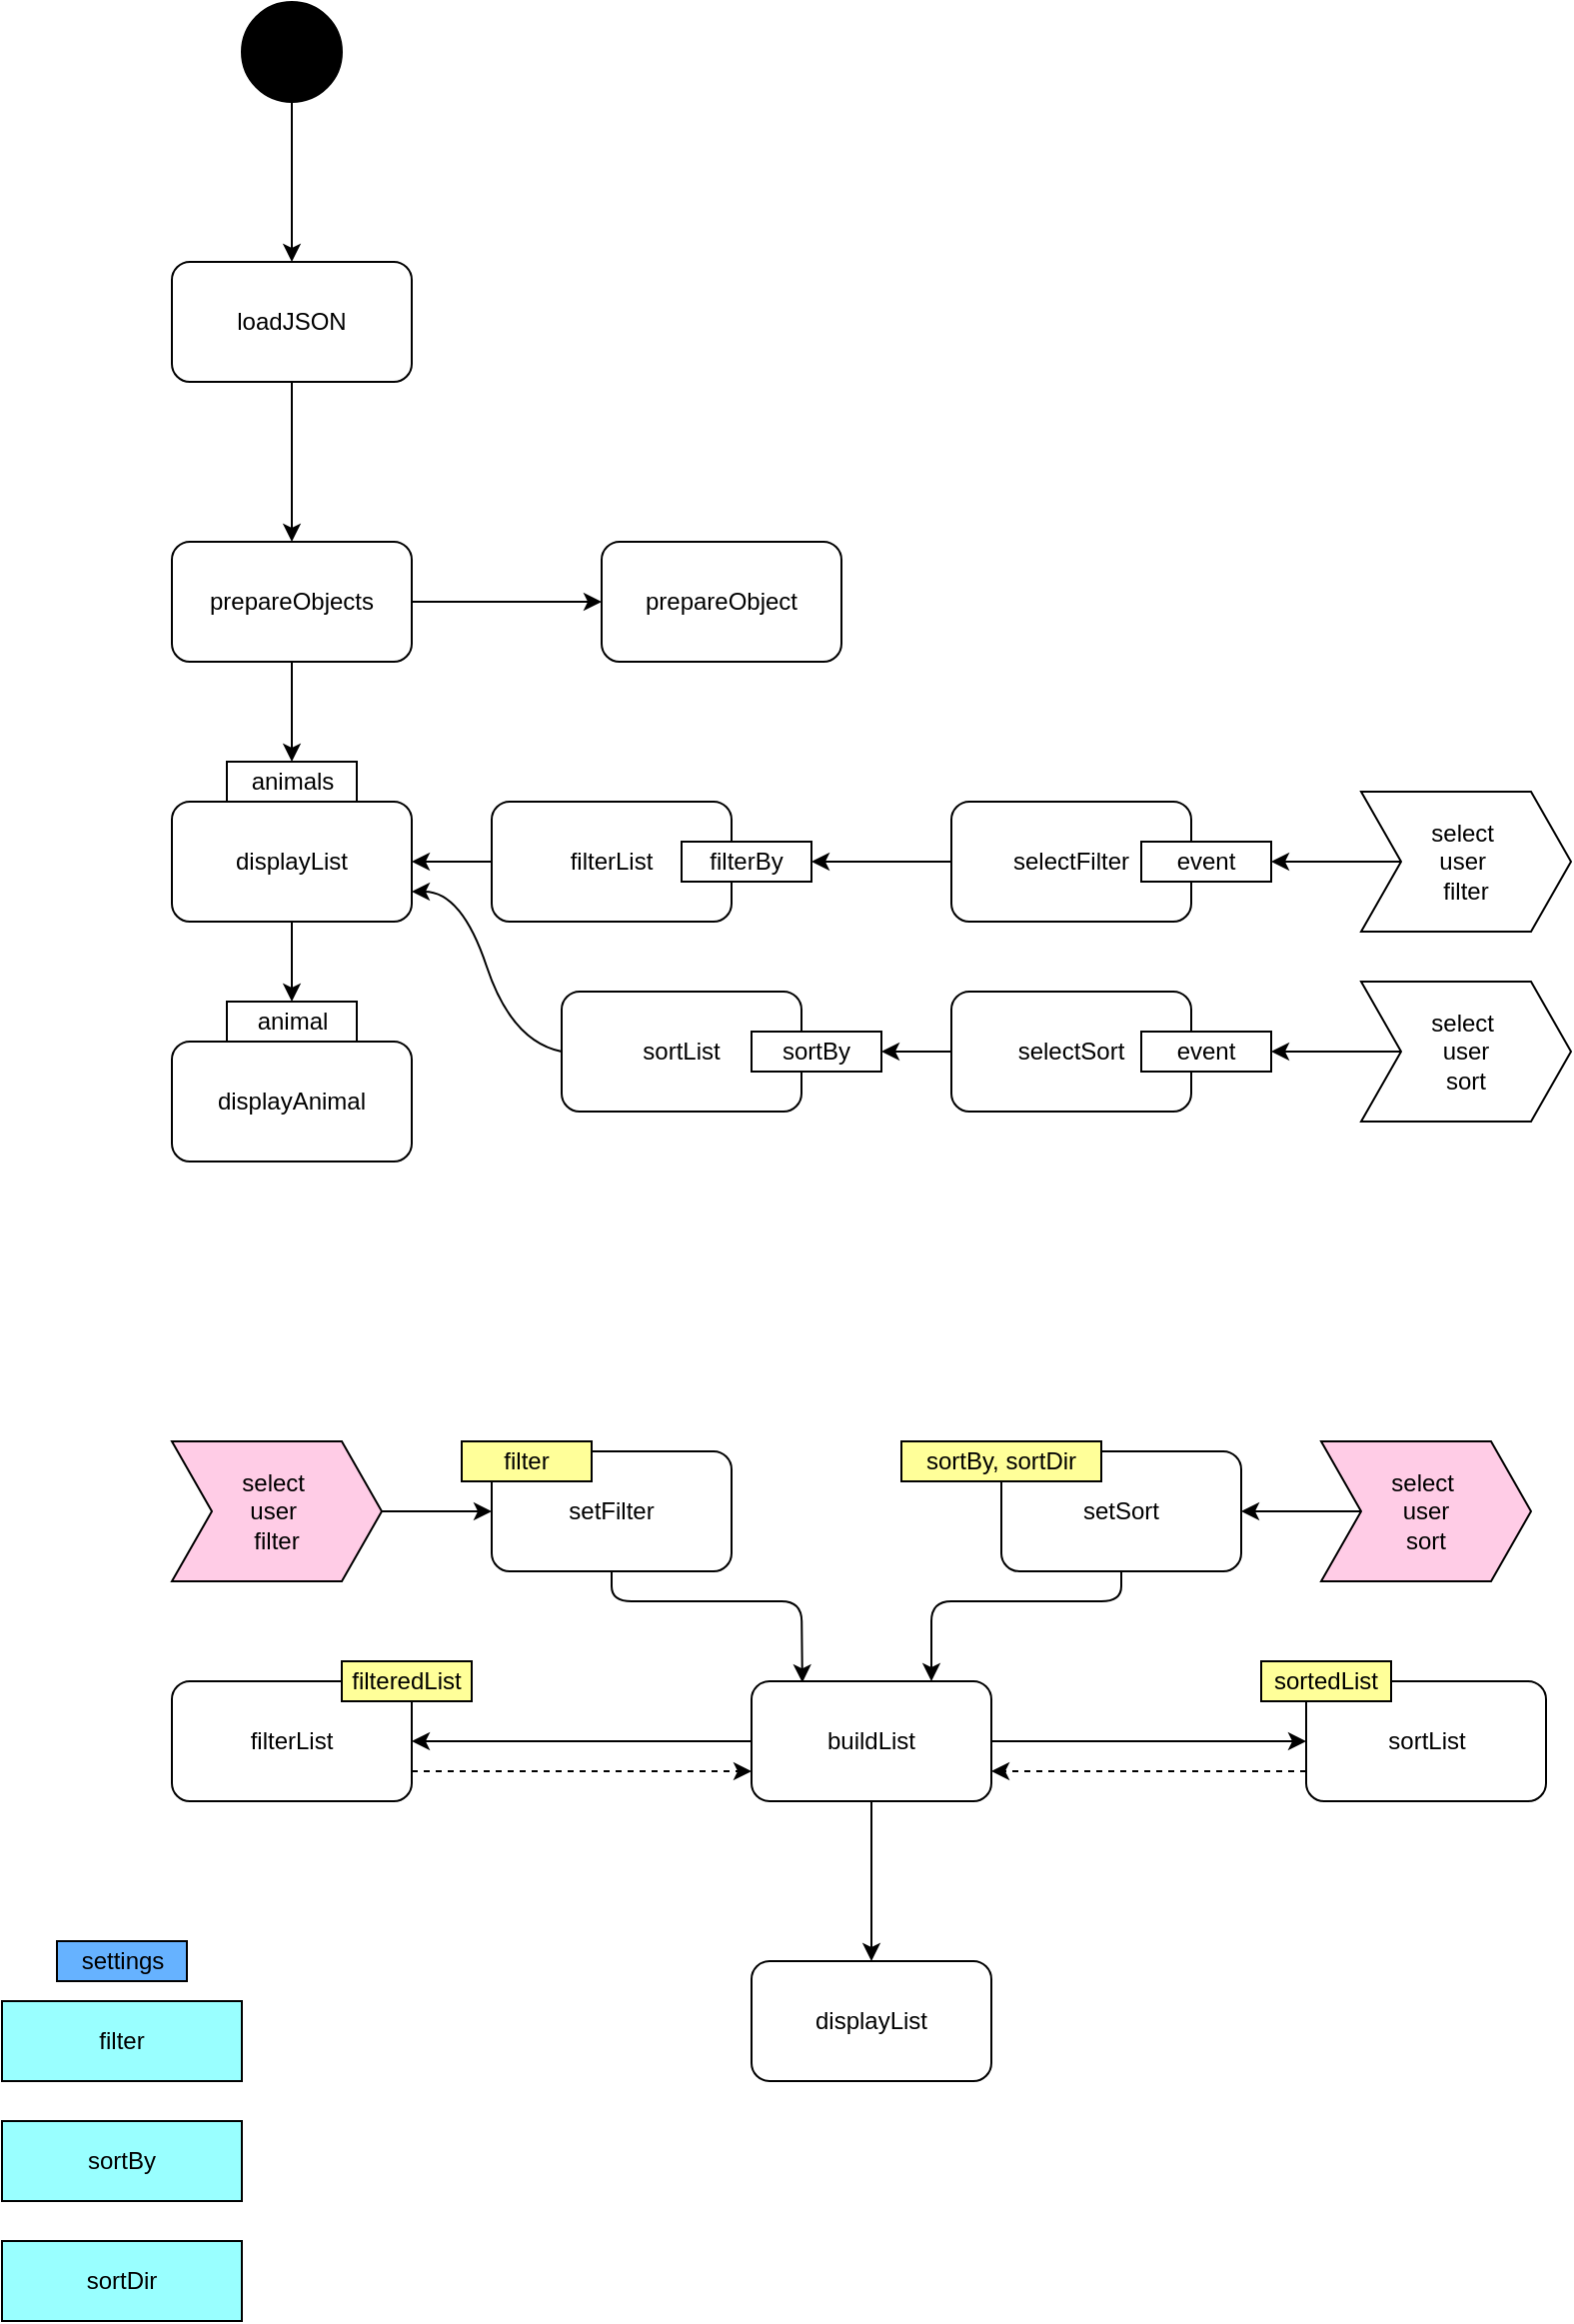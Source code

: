 <mxfile>
    <diagram name="Page-1" id="Lkjmjo3w-PD-YkwlmQaR">
        <mxGraphModel dx="394" dy="753" grid="1" gridSize="10" guides="1" tooltips="1" connect="1" arrows="1" fold="1" page="1" pageScale="1" pageWidth="850" pageHeight="1100" math="0" shadow="0">
            <root>
                <mxCell id="0"/>
                <mxCell id="1" parent="0"/>
                <mxCell id="HUbgPFjz6MRqd8MgpIkb-1" value="" style="ellipse;whiteSpace=wrap;html=1;aspect=fixed;fillColor=#000000;" parent="1" vertex="1">
                    <mxGeometry x="240" y="80" width="50" height="50" as="geometry"/>
                </mxCell>
                <mxCell id="HUbgPFjz6MRqd8MgpIkb-2" value="" style="endArrow=classic;html=1;rounded=0;exitX=0.5;exitY=1;exitDx=0;exitDy=0;" parent="1" source="HUbgPFjz6MRqd8MgpIkb-1" target="HUbgPFjz6MRqd8MgpIkb-3" edge="1">
                    <mxGeometry width="50" height="50" relative="1" as="geometry">
                        <mxPoint x="260" y="130" as="sourcePoint"/>
                        <mxPoint x="265" y="190" as="targetPoint"/>
                    </mxGeometry>
                </mxCell>
                <mxCell id="HUbgPFjz6MRqd8MgpIkb-5" value="" style="edgeStyle=orthogonalEdgeStyle;rounded=0;orthogonalLoop=1;jettySize=auto;html=1;" parent="1" source="HUbgPFjz6MRqd8MgpIkb-3" edge="1">
                    <mxGeometry relative="1" as="geometry">
                        <mxPoint x="265" y="350" as="targetPoint"/>
                    </mxGeometry>
                </mxCell>
                <mxCell id="HUbgPFjz6MRqd8MgpIkb-3" value="loadJSON" style="rounded=1;whiteSpace=wrap;html=1;fillColor=#FFFFFF;" parent="1" vertex="1">
                    <mxGeometry x="205" y="210" width="120" height="60" as="geometry"/>
                </mxCell>
                <mxCell id="HUbgPFjz6MRqd8MgpIkb-17" value="" style="edgeStyle=orthogonalEdgeStyle;rounded=0;orthogonalLoop=1;jettySize=auto;html=1;" parent="1" source="HUbgPFjz6MRqd8MgpIkb-6" target="HUbgPFjz6MRqd8MgpIkb-16" edge="1">
                    <mxGeometry relative="1" as="geometry"/>
                </mxCell>
                <mxCell id="HUbgPFjz6MRqd8MgpIkb-23" value="" style="edgeStyle=orthogonalEdgeStyle;rounded=0;orthogonalLoop=1;jettySize=auto;html=1;entryX=0.5;entryY=0;entryDx=0;entryDy=0;" parent="1" source="HUbgPFjz6MRqd8MgpIkb-6" target="HUbgPFjz6MRqd8MgpIkb-8" edge="1">
                    <mxGeometry relative="1" as="geometry"/>
                </mxCell>
                <mxCell id="HUbgPFjz6MRqd8MgpIkb-6" value="prepareObjects" style="rounded=1;whiteSpace=wrap;html=1;fillColor=#FFFFFF;" parent="1" vertex="1">
                    <mxGeometry x="205" y="350" width="120" height="60" as="geometry"/>
                </mxCell>
                <mxCell id="HUbgPFjz6MRqd8MgpIkb-8" value="animals" style="rounded=0;whiteSpace=wrap;html=1;fillColor=#FFFFFF;" parent="1" vertex="1">
                    <mxGeometry x="232.5" y="460" width="65" height="20" as="geometry"/>
                </mxCell>
                <mxCell id="HUbgPFjz6MRqd8MgpIkb-24" value="" style="edgeStyle=orthogonalEdgeStyle;rounded=0;orthogonalLoop=1;jettySize=auto;html=1;" parent="1" source="HUbgPFjz6MRqd8MgpIkb-9" target="HUbgPFjz6MRqd8MgpIkb-13" edge="1">
                    <mxGeometry relative="1" as="geometry"/>
                </mxCell>
                <mxCell id="HUbgPFjz6MRqd8MgpIkb-9" value="displayList" style="rounded=1;whiteSpace=wrap;html=1;fillColor=#FFFFFF;" parent="1" vertex="1">
                    <mxGeometry x="205" y="480" width="120" height="60" as="geometry"/>
                </mxCell>
                <mxCell id="HUbgPFjz6MRqd8MgpIkb-11" value="displayAnimal" style="rounded=1;whiteSpace=wrap;html=1;fillColor=#FFFFFF;" parent="1" vertex="1">
                    <mxGeometry x="205" y="600" width="120" height="60" as="geometry"/>
                </mxCell>
                <mxCell id="HUbgPFjz6MRqd8MgpIkb-13" value="animal" style="rounded=0;whiteSpace=wrap;html=1;fillColor=#FFFFFF;" parent="1" vertex="1">
                    <mxGeometry x="232.5" y="580" width="65" height="20" as="geometry"/>
                </mxCell>
                <mxCell id="HUbgPFjz6MRqd8MgpIkb-22" value="" style="edgeStyle=orthogonalEdgeStyle;rounded=0;orthogonalLoop=1;jettySize=auto;html=1;" parent="1" source="HUbgPFjz6MRqd8MgpIkb-14" target="HUbgPFjz6MRqd8MgpIkb-9" edge="1">
                    <mxGeometry relative="1" as="geometry"/>
                </mxCell>
                <mxCell id="HUbgPFjz6MRqd8MgpIkb-14" value="filterList" style="rounded=1;whiteSpace=wrap;html=1;fillColor=#FFFFFF;" parent="1" vertex="1">
                    <mxGeometry x="365" y="480" width="120" height="60" as="geometry"/>
                </mxCell>
                <mxCell id="HUbgPFjz6MRqd8MgpIkb-16" value="prepareObject" style="rounded=1;whiteSpace=wrap;html=1;fillColor=#FFFFFF;" parent="1" vertex="1">
                    <mxGeometry x="420" y="350" width="120" height="60" as="geometry"/>
                </mxCell>
                <mxCell id="HUbgPFjz6MRqd8MgpIkb-18" value="filterBy" style="rounded=0;whiteSpace=wrap;html=1;fillColor=#FFFFFF;" parent="1" vertex="1">
                    <mxGeometry x="460" y="500" width="65" height="20" as="geometry"/>
                </mxCell>
                <mxCell id="HUbgPFjz6MRqd8MgpIkb-30" value="" style="edgeStyle=orthogonalEdgeStyle;rounded=0;orthogonalLoop=1;jettySize=auto;html=1;" parent="1" source="HUbgPFjz6MRqd8MgpIkb-21" target="HUbgPFjz6MRqd8MgpIkb-28" edge="1">
                    <mxGeometry relative="1" as="geometry"/>
                </mxCell>
                <mxCell id="HUbgPFjz6MRqd8MgpIkb-21" value="select&amp;nbsp;&lt;br&gt;user&amp;nbsp;&lt;br&gt;filter&lt;br&gt;" style="shape=step;perimeter=stepPerimeter;whiteSpace=wrap;html=1;fixedSize=1;fillColor=#FFFFFF;" parent="1" vertex="1">
                    <mxGeometry x="800" y="475" width="105" height="70" as="geometry"/>
                </mxCell>
                <mxCell id="HUbgPFjz6MRqd8MgpIkb-26" value="" style="edgeStyle=orthogonalEdgeStyle;rounded=0;orthogonalLoop=1;jettySize=auto;html=1;" parent="1" source="HUbgPFjz6MRqd8MgpIkb-25" target="HUbgPFjz6MRqd8MgpIkb-18" edge="1">
                    <mxGeometry relative="1" as="geometry"/>
                </mxCell>
                <mxCell id="HUbgPFjz6MRqd8MgpIkb-25" value="selectFilter" style="rounded=1;whiteSpace=wrap;html=1;fillColor=#FFFFFF;" parent="1" vertex="1">
                    <mxGeometry x="595" y="480" width="120" height="60" as="geometry"/>
                </mxCell>
                <mxCell id="HUbgPFjz6MRqd8MgpIkb-28" value="event" style="rounded=0;whiteSpace=wrap;html=1;fillColor=#FFFFFF;" parent="1" vertex="1">
                    <mxGeometry x="690" y="500" width="65" height="20" as="geometry"/>
                </mxCell>
                <mxCell id="HUbgPFjz6MRqd8MgpIkb-36" value="" style="edgeStyle=orthogonalEdgeStyle;rounded=0;orthogonalLoop=1;jettySize=auto;html=1;" parent="1" source="HUbgPFjz6MRqd8MgpIkb-31" target="HUbgPFjz6MRqd8MgpIkb-35" edge="1">
                    <mxGeometry relative="1" as="geometry"/>
                </mxCell>
                <mxCell id="HUbgPFjz6MRqd8MgpIkb-31" value="select&amp;nbsp;&lt;br&gt;user&lt;br&gt;sort&lt;br&gt;" style="shape=step;perimeter=stepPerimeter;whiteSpace=wrap;html=1;fixedSize=1;fillColor=#FFFFFF;" parent="1" vertex="1">
                    <mxGeometry x="800" y="570" width="105" height="70" as="geometry"/>
                </mxCell>
                <mxCell id="HUbgPFjz6MRqd8MgpIkb-43" value="" style="edgeStyle=orthogonalEdgeStyle;rounded=0;orthogonalLoop=1;jettySize=auto;html=1;" parent="1" source="HUbgPFjz6MRqd8MgpIkb-34" target="HUbgPFjz6MRqd8MgpIkb-39" edge="1">
                    <mxGeometry relative="1" as="geometry"/>
                </mxCell>
                <mxCell id="HUbgPFjz6MRqd8MgpIkb-34" value="selectSort" style="rounded=1;whiteSpace=wrap;html=1;fillColor=#FFFFFF;" parent="1" vertex="1">
                    <mxGeometry x="595" y="575" width="120" height="60" as="geometry"/>
                </mxCell>
                <mxCell id="HUbgPFjz6MRqd8MgpIkb-35" value="event" style="rounded=0;whiteSpace=wrap;html=1;fillColor=#FFFFFF;" parent="1" vertex="1">
                    <mxGeometry x="690" y="595" width="65" height="20" as="geometry"/>
                </mxCell>
                <mxCell id="HUbgPFjz6MRqd8MgpIkb-37" value="sortList" style="rounded=1;whiteSpace=wrap;html=1;fillColor=#FFFFFF;" parent="1" vertex="1">
                    <mxGeometry x="400" y="575" width="120" height="60" as="geometry"/>
                </mxCell>
                <mxCell id="HUbgPFjz6MRqd8MgpIkb-39" value="sortBy" style="rounded=0;whiteSpace=wrap;html=1;fillColor=#FFFFFF;" parent="1" vertex="1">
                    <mxGeometry x="495" y="595" width="65" height="20" as="geometry"/>
                </mxCell>
                <mxCell id="HUbgPFjz6MRqd8MgpIkb-45" value="" style="curved=1;endArrow=classic;html=1;rounded=0;exitX=0;exitY=0.5;exitDx=0;exitDy=0;entryX=1;entryY=0.75;entryDx=0;entryDy=0;" parent="1" source="HUbgPFjz6MRqd8MgpIkb-37" target="HUbgPFjz6MRqd8MgpIkb-9" edge="1">
                    <mxGeometry width="50" height="50" relative="1" as="geometry">
                        <mxPoint x="325" y="600" as="sourcePoint"/>
                        <mxPoint x="375" y="550" as="targetPoint"/>
                        <Array as="points">
                            <mxPoint x="375" y="600"/>
                            <mxPoint x="350" y="525"/>
                        </Array>
                    </mxGeometry>
                </mxCell>
                <mxCell id="11" value="" style="edgeStyle=none;html=1;" parent="1" source="2" target="5" edge="1">
                    <mxGeometry relative="1" as="geometry"/>
                </mxCell>
                <mxCell id="2" value="select&amp;nbsp;&lt;br&gt;user&amp;nbsp;&lt;br&gt;filter&lt;br&gt;" style="shape=step;perimeter=stepPerimeter;whiteSpace=wrap;html=1;fixedSize=1;fillColor=#FFCCE6;" parent="1" vertex="1">
                    <mxGeometry x="205" y="800" width="105" height="70" as="geometry"/>
                </mxCell>
                <mxCell id="12" value="" style="edgeStyle=none;html=1;" parent="1" source="4" target="6" edge="1">
                    <mxGeometry relative="1" as="geometry"/>
                </mxCell>
                <mxCell id="4" value="select&amp;nbsp;&lt;br&gt;user&lt;br&gt;sort&lt;br&gt;" style="shape=step;perimeter=stepPerimeter;whiteSpace=wrap;html=1;fixedSize=1;fillColor=#FFCCE6;" parent="1" vertex="1">
                    <mxGeometry x="780" y="800" width="105" height="70" as="geometry"/>
                </mxCell>
                <mxCell id="9" value="" style="edgeStyle=none;html=1;entryX=0.212;entryY=0.01;entryDx=0;entryDy=0;entryPerimeter=0;" parent="1" source="5" target="7" edge="1">
                    <mxGeometry relative="1" as="geometry">
                        <mxPoint x="520" y="900" as="targetPoint"/>
                        <Array as="points">
                            <mxPoint x="425" y="880"/>
                            <mxPoint x="520" y="880"/>
                        </Array>
                    </mxGeometry>
                </mxCell>
                <mxCell id="5" value="setFilter" style="rounded=1;whiteSpace=wrap;html=1;fillColor=#FFFFFF;" parent="1" vertex="1">
                    <mxGeometry x="365" y="805" width="120" height="60" as="geometry"/>
                </mxCell>
                <mxCell id="10" style="edgeStyle=none;html=1;entryX=0.75;entryY=0;entryDx=0;entryDy=0;" parent="1" source="6" target="7" edge="1">
                    <mxGeometry relative="1" as="geometry">
                        <Array as="points">
                            <mxPoint x="680" y="880"/>
                            <mxPoint x="585" y="880"/>
                        </Array>
                    </mxGeometry>
                </mxCell>
                <mxCell id="6" value="setSort" style="rounded=1;whiteSpace=wrap;html=1;fillColor=#FFFFFF;" parent="1" vertex="1">
                    <mxGeometry x="620" y="805" width="120" height="60" as="geometry"/>
                </mxCell>
                <mxCell id="18" style="edgeStyle=none;html=1;entryX=1;entryY=0.5;entryDx=0;entryDy=0;exitX=0;exitY=0.5;exitDx=0;exitDy=0;" parent="1" source="7" target="14" edge="1">
                    <mxGeometry relative="1" as="geometry"/>
                </mxCell>
                <mxCell id="19" style="edgeStyle=none;html=1;entryX=0;entryY=0.5;entryDx=0;entryDy=0;exitX=1;exitY=0.5;exitDx=0;exitDy=0;" parent="1" source="7" target="16" edge="1">
                    <mxGeometry relative="1" as="geometry">
                        <Array as="points"/>
                    </mxGeometry>
                </mxCell>
                <mxCell id="36" value="" style="edgeStyle=none;html=1;" parent="1" source="7" target="35" edge="1">
                    <mxGeometry relative="1" as="geometry"/>
                </mxCell>
                <mxCell id="7" value="buildList" style="rounded=1;whiteSpace=wrap;html=1;fillColor=#FFFFFF;" parent="1" vertex="1">
                    <mxGeometry x="495" y="920" width="120" height="60" as="geometry"/>
                </mxCell>
                <mxCell id="14" value="filterList" style="rounded=1;whiteSpace=wrap;html=1;fillColor=#FFFFFF;" parent="1" vertex="1">
                    <mxGeometry x="205" y="920" width="120" height="60" as="geometry"/>
                </mxCell>
                <mxCell id="15" value="filteredList" style="rounded=0;whiteSpace=wrap;html=1;fillColor=#FFFF99;" parent="1" vertex="1">
                    <mxGeometry x="290" y="910" width="65" height="20" as="geometry"/>
                </mxCell>
                <mxCell id="16" value="sortList" style="rounded=1;whiteSpace=wrap;html=1;fillColor=#FFFFFF;" parent="1" vertex="1">
                    <mxGeometry x="772.5" y="920" width="120" height="60" as="geometry"/>
                </mxCell>
                <mxCell id="33" value="" style="html=1;labelBackgroundColor=#ffffff;startArrow=none;startFill=0;startSize=6;endArrow=classic;endFill=1;endSize=6;jettySize=auto;orthogonalLoop=1;strokeWidth=1;dashed=1;fontSize=14;exitX=0;exitY=0.75;exitDx=0;exitDy=0;entryX=1;entryY=0.75;entryDx=0;entryDy=0;" parent="1" source="16" target="7" edge="1">
                    <mxGeometry width="60" height="60" relative="1" as="geometry">
                        <mxPoint x="690" y="850" as="sourcePoint"/>
                        <mxPoint x="750" y="790" as="targetPoint"/>
                    </mxGeometry>
                </mxCell>
                <mxCell id="34" value="" style="html=1;labelBackgroundColor=#ffffff;startArrow=none;startFill=0;startSize=6;endArrow=classic;endFill=1;endSize=6;jettySize=auto;orthogonalLoop=1;strokeWidth=1;dashed=1;fontSize=14;exitX=1;exitY=0.75;exitDx=0;exitDy=0;entryX=0;entryY=0.75;entryDx=0;entryDy=0;" parent="1" source="14" target="7" edge="1">
                    <mxGeometry width="60" height="60" relative="1" as="geometry">
                        <mxPoint x="512.5" y="1000" as="sourcePoint"/>
                        <mxPoint x="355" y="1000" as="targetPoint"/>
                    </mxGeometry>
                </mxCell>
                <mxCell id="35" value="displayList" style="rounded=1;whiteSpace=wrap;html=1;fillColor=#FFFFFF;" parent="1" vertex="1">
                    <mxGeometry x="495" y="1060" width="120" height="60" as="geometry"/>
                </mxCell>
                <mxCell id="37" value="filter" style="rounded=0;whiteSpace=wrap;html=1;fillColor=#99FFFF;" parent="1" vertex="1">
                    <mxGeometry x="120" y="1080" width="120" height="40" as="geometry"/>
                </mxCell>
                <mxCell id="38" value="sortBy" style="rounded=0;whiteSpace=wrap;html=1;fillColor=#99FFFF;" parent="1" vertex="1">
                    <mxGeometry x="120" y="1140" width="120" height="40" as="geometry"/>
                </mxCell>
                <mxCell id="39" value="sortDir" style="rounded=0;whiteSpace=wrap;html=1;fillColor=#99FFFF;" parent="1" vertex="1">
                    <mxGeometry x="120" y="1200" width="120" height="40" as="geometry"/>
                </mxCell>
                <mxCell id="40" value="filter" style="rounded=0;whiteSpace=wrap;html=1;fillColor=#FFFF99;" vertex="1" parent="1">
                    <mxGeometry x="350" y="800" width="65" height="20" as="geometry"/>
                </mxCell>
                <mxCell id="44" value="sortedList" style="rounded=0;whiteSpace=wrap;html=1;fillColor=#FFFF99;" vertex="1" parent="1">
                    <mxGeometry x="750" y="910" width="65" height="20" as="geometry"/>
                </mxCell>
                <mxCell id="45" value="settings" style="rounded=0;whiteSpace=wrap;html=1;fillColor=#66B2FF;" vertex="1" parent="1">
                    <mxGeometry x="147.5" y="1050" width="65" height="20" as="geometry"/>
                </mxCell>
                <mxCell id="46" value="sortBy, sortDir" style="rounded=0;whiteSpace=wrap;html=1;fillColor=#FFFF99;" vertex="1" parent="1">
                    <mxGeometry x="570" y="800" width="100" height="20" as="geometry"/>
                </mxCell>
            </root>
        </mxGraphModel>
    </diagram>
</mxfile>